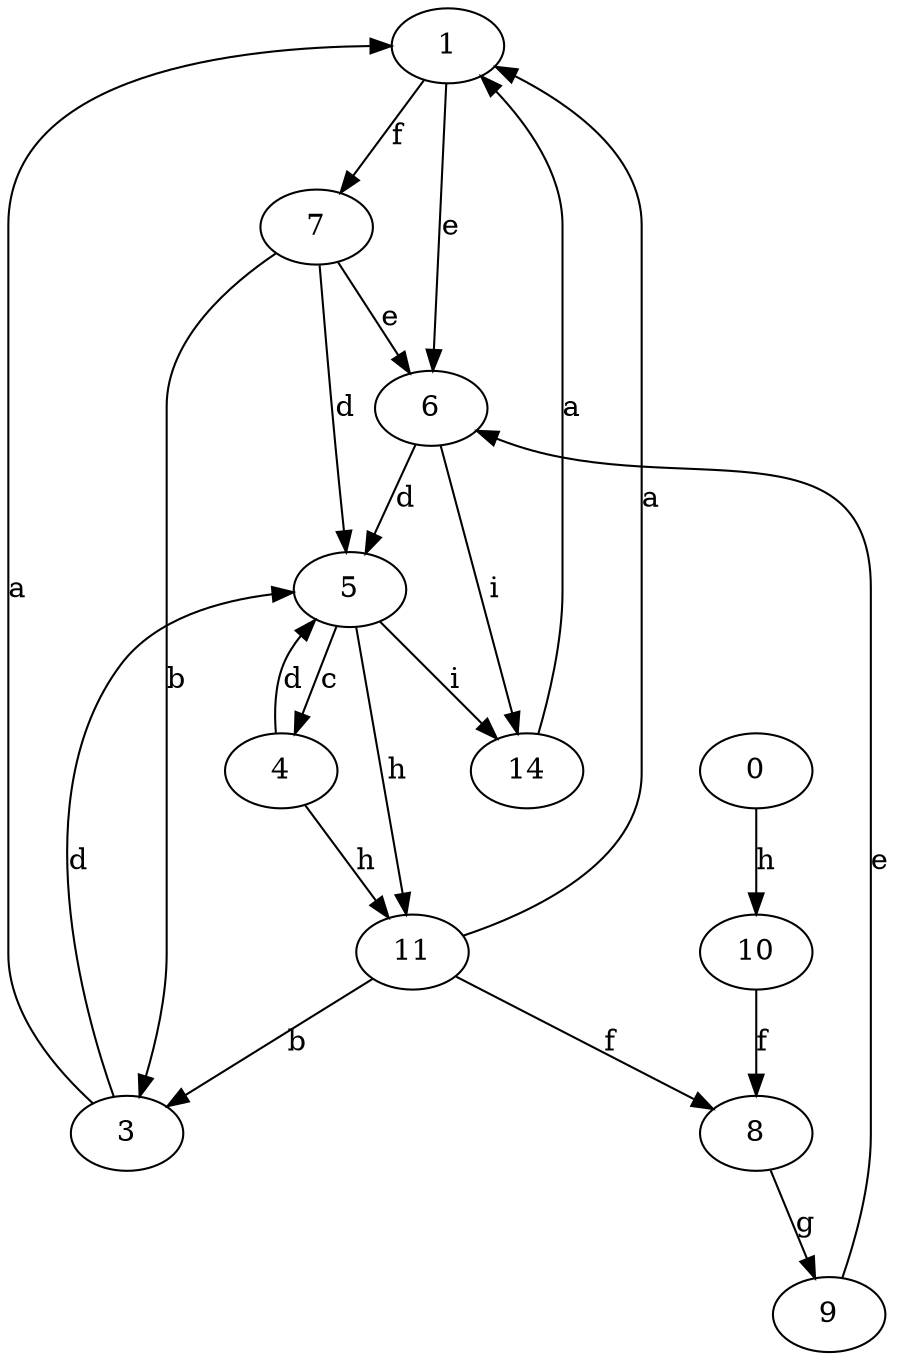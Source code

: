 strict digraph  {
1;
0;
3;
4;
5;
6;
7;
8;
9;
10;
11;
14;
1 -> 6  [label=e];
1 -> 7  [label=f];
0 -> 10  [label=h];
3 -> 1  [label=a];
3 -> 5  [label=d];
4 -> 5  [label=d];
4 -> 11  [label=h];
5 -> 4  [label=c];
5 -> 11  [label=h];
5 -> 14  [label=i];
6 -> 5  [label=d];
6 -> 14  [label=i];
7 -> 3  [label=b];
7 -> 5  [label=d];
7 -> 6  [label=e];
8 -> 9  [label=g];
9 -> 6  [label=e];
10 -> 8  [label=f];
11 -> 1  [label=a];
11 -> 3  [label=b];
11 -> 8  [label=f];
14 -> 1  [label=a];
}
